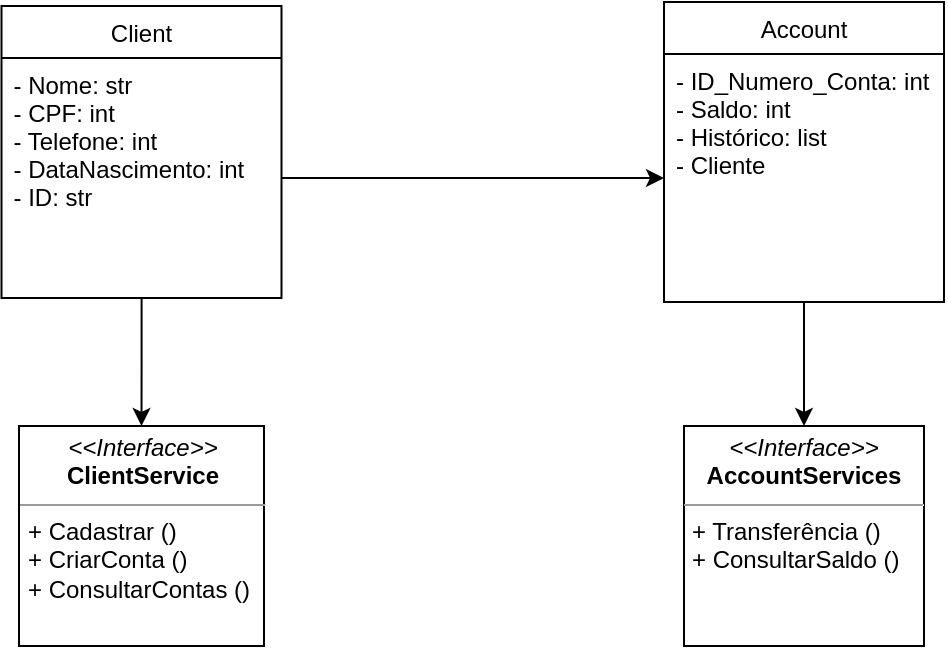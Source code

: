 <mxfile>
    <diagram id="cAZxY-BbcGWc-rSKWvbl" name="Page-1">
        <mxGraphModel dx="650" dy="478" grid="1" gridSize="10" guides="1" tooltips="1" connect="1" arrows="1" fold="1" page="1" pageScale="1" pageWidth="827" pageHeight="1169" math="0" shadow="0">
            <root>
                <mxCell id="0"/>
                <mxCell id="1" parent="0"/>
                <mxCell id="b_s0MQ-bti6stGKWiXpj-16" value="" style="edgeStyle=orthogonalEdgeStyle;rounded=0;orthogonalLoop=1;jettySize=auto;html=1;" parent="1" source="b_s0MQ-bti6stGKWiXpj-1" target="b_s0MQ-bti6stGKWiXpj-14" edge="1">
                    <mxGeometry relative="1" as="geometry"/>
                </mxCell>
                <mxCell id="b_s0MQ-bti6stGKWiXpj-1" value="Client" style="swimlane;fontStyle=0;childLayout=stackLayout;horizontal=1;startSize=26;fillColor=none;horizontalStack=0;resizeParent=1;resizeParentMax=0;resizeLast=0;collapsible=1;marginBottom=0;" parent="1" vertex="1">
                    <mxGeometry x="138.75" y="430" width="140" height="146" as="geometry"/>
                </mxCell>
                <mxCell id="b_s0MQ-bti6stGKWiXpj-2" value="- Nome: str&#10;- CPF: int&#10;- Telefone: int&#10;- DataNascimento: int&#10;- ID: str" style="text;strokeColor=none;fillColor=none;align=left;verticalAlign=top;spacingLeft=4;spacingRight=4;overflow=hidden;rotatable=0;points=[[0,0.5],[1,0.5]];portConstraint=eastwest;" parent="b_s0MQ-bti6stGKWiXpj-1" vertex="1">
                    <mxGeometry y="26" width="140" height="120" as="geometry"/>
                </mxCell>
                <mxCell id="b_s0MQ-bti6stGKWiXpj-17" value="" style="edgeStyle=orthogonalEdgeStyle;rounded=0;orthogonalLoop=1;jettySize=auto;html=1;" parent="1" source="b_s0MQ-bti6stGKWiXpj-5" target="b_s0MQ-bti6stGKWiXpj-15" edge="1">
                    <mxGeometry relative="1" as="geometry"/>
                </mxCell>
                <mxCell id="b_s0MQ-bti6stGKWiXpj-5" value="Account" style="swimlane;fontStyle=0;childLayout=stackLayout;horizontal=1;startSize=26;fillColor=none;horizontalStack=0;resizeParent=1;resizeParentMax=0;resizeLast=0;collapsible=1;marginBottom=0;" parent="1" vertex="1">
                    <mxGeometry x="470" y="428" width="140" height="150" as="geometry"/>
                </mxCell>
                <mxCell id="b_s0MQ-bti6stGKWiXpj-6" value="- ID_Numero_Conta: int&#10;- Saldo: int&#10;- Histórico: list&#10;- Cliente&#10;" style="text;strokeColor=none;fillColor=none;align=left;verticalAlign=top;spacingLeft=4;spacingRight=4;overflow=hidden;rotatable=0;points=[[0,0.5],[1,0.5]];portConstraint=eastwest;" parent="b_s0MQ-bti6stGKWiXpj-5" vertex="1">
                    <mxGeometry y="26" width="140" height="124" as="geometry"/>
                </mxCell>
                <mxCell id="b_s0MQ-bti6stGKWiXpj-14" value="&lt;p style=&quot;margin:0px;margin-top:4px;text-align:center;&quot;&gt;&lt;i&gt;&amp;lt;&amp;lt;Interface&amp;gt;&amp;gt;&lt;/i&gt;&lt;br&gt;&lt;b&gt;ClientService&lt;/b&gt;&lt;/p&gt;&lt;hr size=&quot;1&quot;&gt;&lt;p style=&quot;margin:0px;margin-left:4px;&quot;&gt;&lt;/p&gt;&lt;p style=&quot;margin:0px;margin-left:4px;&quot;&gt;+ Cadastrar ()&lt;/p&gt;&lt;p style=&quot;margin:0px;margin-left:4px;&quot;&gt;+ CriarConta ()&lt;/p&gt;&lt;p style=&quot;margin:0px;margin-left:4px;&quot;&gt;+ ConsultarContas ()&lt;/p&gt;&lt;p style=&quot;margin:0px;margin-left:4px;&quot;&gt;&lt;br&gt;&lt;/p&gt;" style="verticalAlign=top;align=left;overflow=fill;fontSize=12;fontFamily=Helvetica;html=1;" parent="1" vertex="1">
                    <mxGeometry x="147.5" y="640" width="122.5" height="110" as="geometry"/>
                </mxCell>
                <mxCell id="b_s0MQ-bti6stGKWiXpj-15" value="&lt;p style=&quot;margin:0px;margin-top:4px;text-align:center;&quot;&gt;&lt;i&gt;&amp;lt;&amp;lt;Interface&amp;gt;&amp;gt;&lt;/i&gt;&lt;br&gt;&lt;b&gt;AccountServices&lt;/b&gt;&lt;/p&gt;&lt;hr size=&quot;1&quot;&gt;&lt;p style=&quot;margin:0px;margin-left:4px;&quot;&gt;+ Transferência ()&lt;br&gt;&lt;/p&gt;&lt;p style=&quot;margin:0px;margin-left:4px;&quot;&gt;+ ConsultarSaldo ()&lt;/p&gt;&lt;p style=&quot;margin:0px;margin-left:4px;&quot;&gt;&lt;br&gt;&lt;/p&gt;" style="verticalAlign=top;align=left;overflow=fill;fontSize=12;fontFamily=Helvetica;html=1;" parent="1" vertex="1">
                    <mxGeometry x="480" y="640" width="120" height="110" as="geometry"/>
                </mxCell>
                <mxCell id="b_s0MQ-bti6stGKWiXpj-20" style="edgeStyle=orthogonalEdgeStyle;rounded=0;orthogonalLoop=1;jettySize=auto;html=1;entryX=0;entryY=0.5;entryDx=0;entryDy=0;" parent="1" source="b_s0MQ-bti6stGKWiXpj-2" target="b_s0MQ-bti6stGKWiXpj-6" edge="1">
                    <mxGeometry relative="1" as="geometry"/>
                </mxCell>
            </root>
        </mxGraphModel>
    </diagram>
</mxfile>